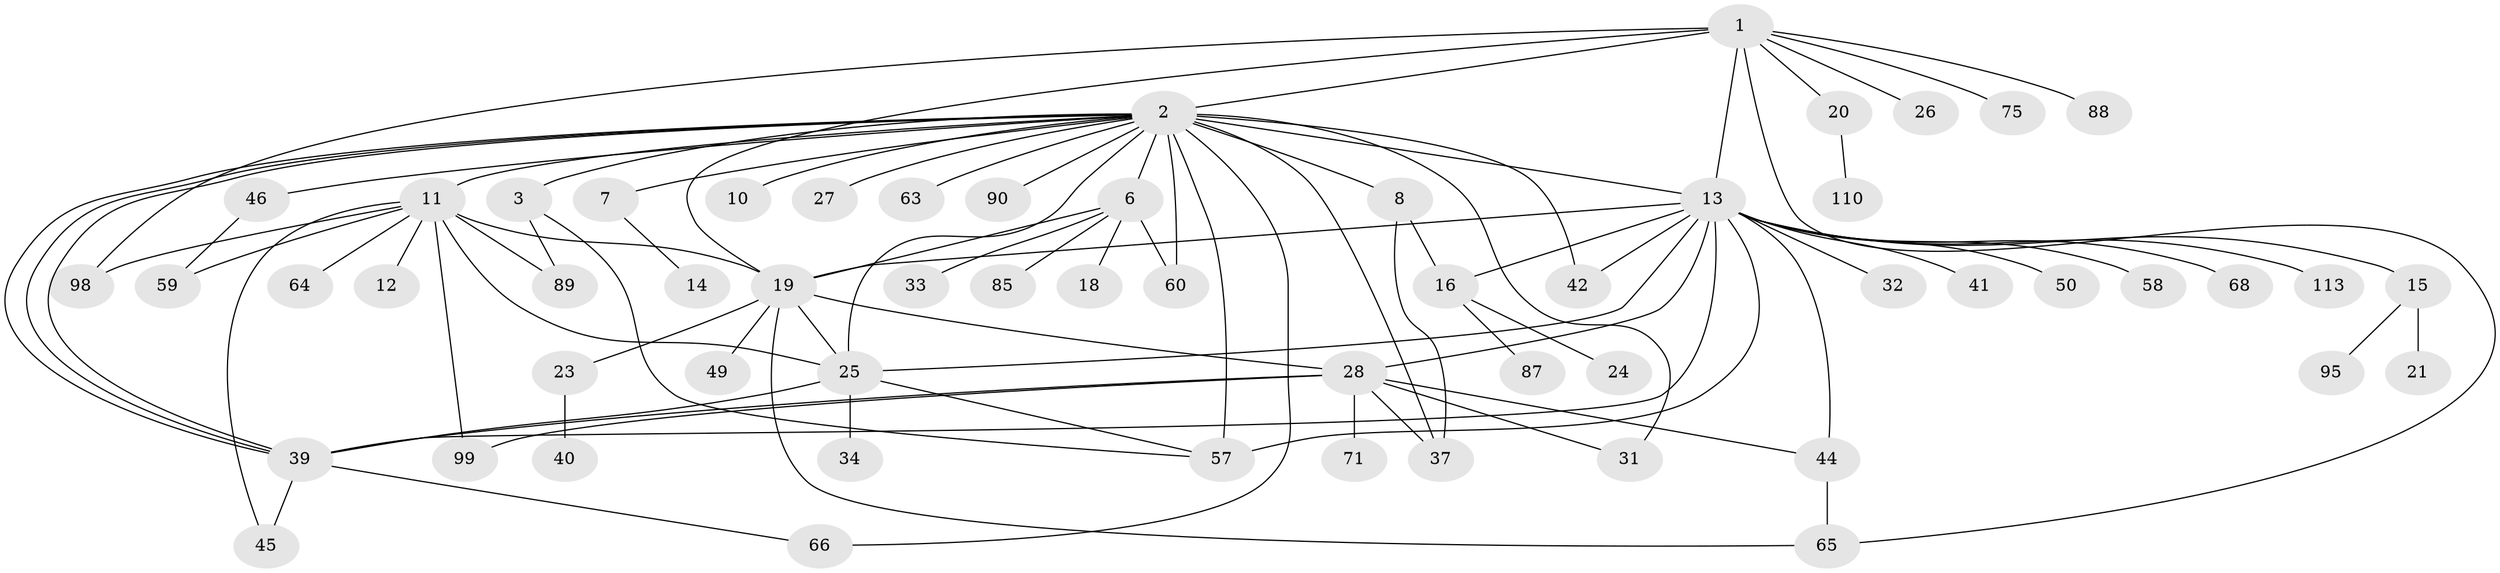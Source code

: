 // original degree distribution, {10: 0.03418803418803419, 32: 0.008547008547008548, 4: 0.05982905982905983, 11: 0.02564102564102564, 1: 0.4700854700854701, 6: 0.017094017094017096, 3: 0.08547008547008547, 17: 0.008547008547008548, 2: 0.21367521367521367, 5: 0.05128205128205128, 9: 0.008547008547008548, 7: 0.017094017094017096}
// Generated by graph-tools (version 1.1) at 2025/14/03/09/25 04:14:38]
// undirected, 58 vertices, 88 edges
graph export_dot {
graph [start="1"]
  node [color=gray90,style=filled];
  1;
  2 [super="+9+29+4+54+51+112+111+105+114+74+5+17+53+30+47"];
  3;
  6;
  7;
  8 [super="+72"];
  10;
  11;
  12;
  13 [super="+36"];
  14;
  15;
  16;
  18;
  19 [super="+22+84+56"];
  20;
  21;
  23;
  24;
  25 [super="+35+52+91+77+43"];
  26;
  27;
  28 [super="+38"];
  31;
  32;
  33;
  34;
  37 [super="+62+102"];
  39 [super="+86+69+70+61"];
  40;
  41;
  42;
  44 [super="+48"];
  45;
  46;
  49;
  50;
  57 [super="+104+82+78"];
  58;
  59;
  60;
  63;
  64;
  65;
  66;
  68 [super="+83+73"];
  71;
  75;
  85;
  87;
  88;
  89;
  90;
  95;
  98;
  99;
  110;
  113;
  1 -- 2 [weight=2];
  1 -- 13;
  1 -- 20;
  1 -- 26;
  1 -- 65;
  1 -- 75;
  1 -- 88;
  1 -- 98;
  1 -- 19;
  2 -- 3 [weight=2];
  2 -- 6;
  2 -- 7 [weight=2];
  2 -- 39 [weight=3];
  2 -- 39;
  2 -- 39;
  2 -- 57 [weight=5];
  2 -- 60;
  2 -- 63;
  2 -- 37 [weight=3];
  2 -- 25 [weight=3];
  2 -- 10;
  2 -- 11;
  2 -- 42;
  2 -- 46;
  2 -- 90;
  2 -- 66;
  2 -- 8;
  2 -- 27 [weight=2];
  2 -- 13 [weight=5];
  2 -- 31;
  3 -- 89;
  3 -- 57;
  6 -- 18;
  6 -- 33;
  6 -- 60;
  6 -- 85;
  6 -- 19;
  7 -- 14;
  8 -- 16;
  8 -- 37;
  11 -- 12;
  11 -- 19;
  11 -- 25 [weight=2];
  11 -- 45;
  11 -- 59;
  11 -- 64;
  11 -- 89;
  11 -- 98;
  11 -- 99;
  13 -- 15;
  13 -- 19 [weight=2];
  13 -- 32;
  13 -- 41;
  13 -- 42;
  13 -- 44 [weight=2];
  13 -- 50;
  13 -- 58;
  13 -- 68;
  13 -- 113;
  13 -- 57;
  13 -- 16;
  13 -- 39;
  13 -- 25;
  13 -- 28;
  15 -- 21;
  15 -- 95;
  16 -- 24;
  16 -- 87;
  19 -- 65;
  19 -- 49;
  19 -- 23;
  19 -- 28;
  19 -- 25;
  20 -- 110;
  23 -- 40;
  25 -- 34;
  25 -- 57;
  25 -- 39 [weight=2];
  28 -- 31;
  28 -- 37;
  28 -- 44;
  28 -- 71;
  28 -- 99;
  28 -- 39;
  39 -- 66;
  39 -- 45;
  44 -- 65;
  46 -- 59;
}
